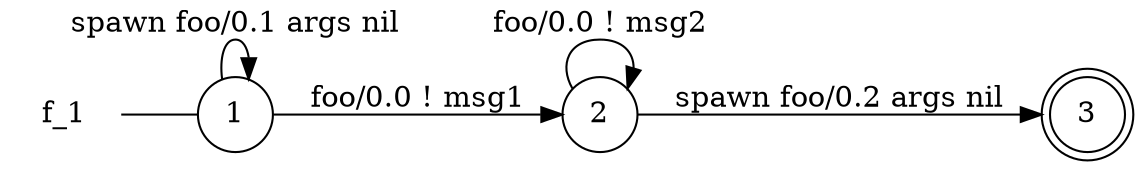 digraph f_1 {
	rankdir="LR";
	n_0 [label="f_1", shape="plaintext"];
	n_1 [id="1", shape=circle, label="1"];
	n_0 -> n_1 [arrowhead=none];
	n_2 [id="2", shape=circle, label="2"];
	n_3 [id="5", shape=doublecircle, label="3"];

	n_1 -> n_1 [id="[$e|10]", label="spawn foo/0.1 args nil"];
	n_2 -> n_2 [id="[$e|9]", label="foo/0.0 ! msg2"];
	n_1 -> n_2 [id="[$e|2]", label="foo/0.0 ! msg1"];
	n_2 -> n_3 [id="[$e|1]", label="spawn foo/0.2 args nil"];
}
